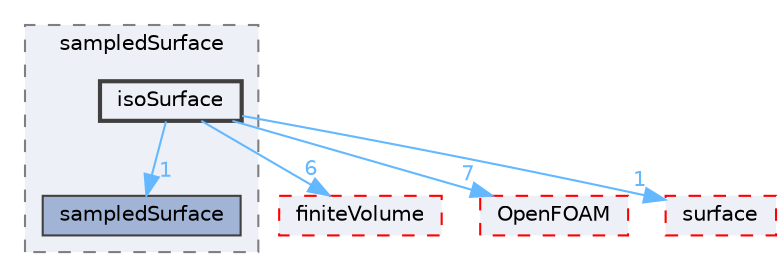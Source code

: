 digraph "src/sampling/sampledSurface/isoSurface"
{
 // LATEX_PDF_SIZE
  bgcolor="transparent";
  edge [fontname=Helvetica,fontsize=10,labelfontname=Helvetica,labelfontsize=10];
  node [fontname=Helvetica,fontsize=10,shape=box,height=0.2,width=0.4];
  compound=true
  subgraph clusterdir_daf57321dd7c30092fd489dbb1aa8219 {
    graph [ bgcolor="#edf0f7", pencolor="grey50", label="sampledSurface", fontname=Helvetica,fontsize=10 style="filled,dashed", URL="dir_daf57321dd7c30092fd489dbb1aa8219.html",tooltip=""]
  dir_d52de1bc4d4115df4cf40033a334db55 [label="sampledSurface", fillcolor="#a2b4d6", color="grey25", style="filled", URL="dir_d52de1bc4d4115df4cf40033a334db55.html",tooltip=""];
  dir_c8a62322370ef6340e4f95b061ece7b0 [label="isoSurface", fillcolor="#edf0f7", color="grey25", style="filled,bold", URL="dir_c8a62322370ef6340e4f95b061ece7b0.html",tooltip=""];
  }
  dir_9bd15774b555cf7259a6fa18f99fe99b [label="finiteVolume", fillcolor="#edf0f7", color="red", style="filled,dashed", URL="dir_9bd15774b555cf7259a6fa18f99fe99b.html",tooltip=""];
  dir_c5473ff19b20e6ec4dfe5c310b3778a8 [label="OpenFOAM", fillcolor="#edf0f7", color="red", style="filled,dashed", URL="dir_c5473ff19b20e6ec4dfe5c310b3778a8.html",tooltip=""];
  dir_e1701b8b608069e995cfd3c25d5e4969 [label="surface", fillcolor="#edf0f7", color="red", style="filled,dashed", URL="dir_e1701b8b608069e995cfd3c25d5e4969.html",tooltip=""];
  dir_c8a62322370ef6340e4f95b061ece7b0->dir_9bd15774b555cf7259a6fa18f99fe99b [headlabel="6", labeldistance=1.5 headhref="dir_001978_001387.html" href="dir_001978_001387.html" color="steelblue1" fontcolor="steelblue1"];
  dir_c8a62322370ef6340e4f95b061ece7b0->dir_c5473ff19b20e6ec4dfe5c310b3778a8 [headlabel="7", labeldistance=1.5 headhref="dir_001978_002695.html" href="dir_001978_002695.html" color="steelblue1" fontcolor="steelblue1"];
  dir_c8a62322370ef6340e4f95b061ece7b0->dir_d52de1bc4d4115df4cf40033a334db55 [headlabel="1", labeldistance=1.5 headhref="dir_001978_003407.html" href="dir_001978_003407.html" color="steelblue1" fontcolor="steelblue1"];
  dir_c8a62322370ef6340e4f95b061ece7b0->dir_e1701b8b608069e995cfd3c25d5e4969 [headlabel="1", labeldistance=1.5 headhref="dir_001978_003817.html" href="dir_001978_003817.html" color="steelblue1" fontcolor="steelblue1"];
}

